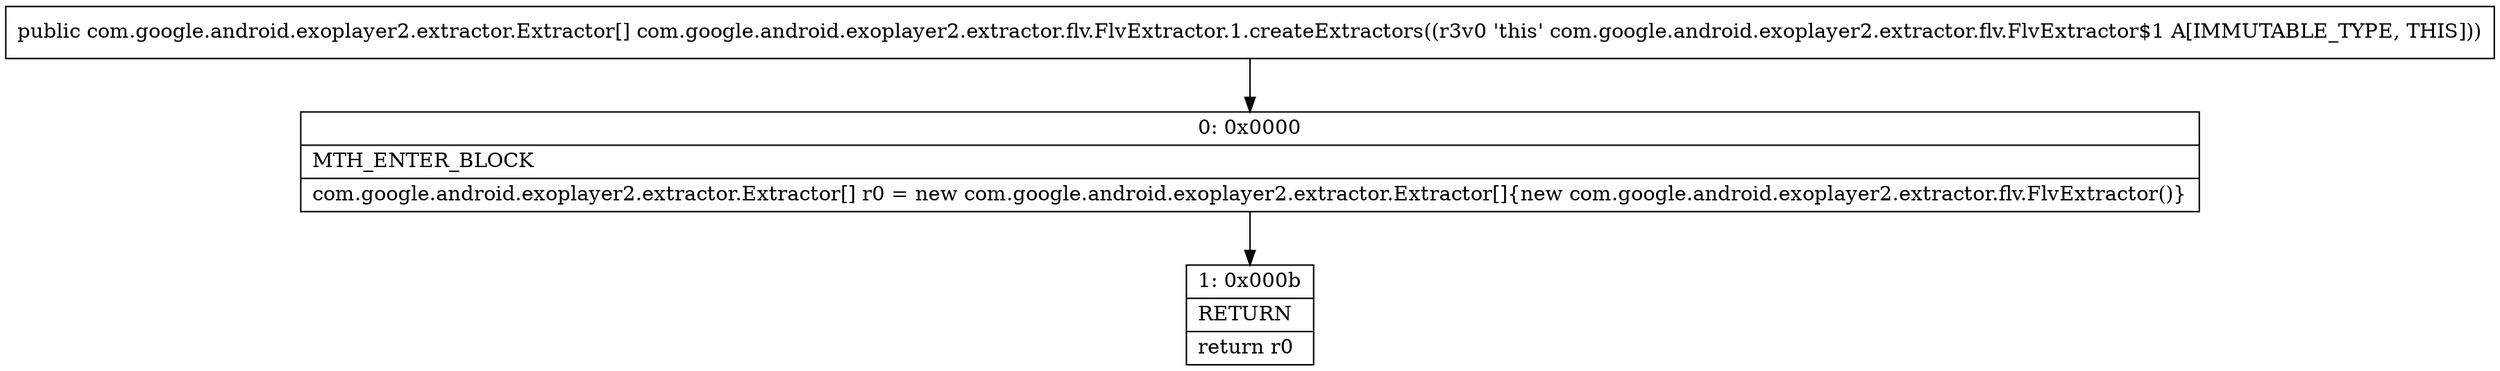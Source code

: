 digraph "CFG forcom.google.android.exoplayer2.extractor.flv.FlvExtractor.1.createExtractors()[Lcom\/google\/android\/exoplayer2\/extractor\/Extractor;" {
Node_0 [shape=record,label="{0\:\ 0x0000|MTH_ENTER_BLOCK\l|com.google.android.exoplayer2.extractor.Extractor[] r0 = new com.google.android.exoplayer2.extractor.Extractor[]\{new com.google.android.exoplayer2.extractor.flv.FlvExtractor()\}\l}"];
Node_1 [shape=record,label="{1\:\ 0x000b|RETURN\l|return r0\l}"];
MethodNode[shape=record,label="{public com.google.android.exoplayer2.extractor.Extractor[] com.google.android.exoplayer2.extractor.flv.FlvExtractor.1.createExtractors((r3v0 'this' com.google.android.exoplayer2.extractor.flv.FlvExtractor$1 A[IMMUTABLE_TYPE, THIS])) }"];
MethodNode -> Node_0;
Node_0 -> Node_1;
}

